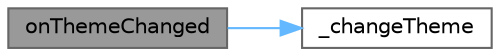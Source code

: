 digraph "onThemeChanged"
{
 // LATEX_PDF_SIZE
  bgcolor="transparent";
  edge [fontname=Helvetica,fontsize=10,labelfontname=Helvetica,labelfontsize=10];
  node [fontname=Helvetica,fontsize=10,shape=box,height=0.2,width=0.4];
  rankdir="LR";
  Node1 [id="Node000001",label="onThemeChanged",height=0.2,width=0.4,color="gray40", fillcolor="grey60", style="filled", fontcolor="black",tooltip="主题切换事件处理"];
  Node1 -> Node2 [id="edge1_Node000001_Node000002",color="steelblue1",style="solid",tooltip=" "];
  Node2 [id="Node000002",label="_changeTheme",height=0.2,width=0.4,color="grey40", fillcolor="white", style="filled",URL="$class_ela_text_private.html#a9b03deaf658f6c6f614d0dba062b07a5",tooltip="更改主题"];
}
